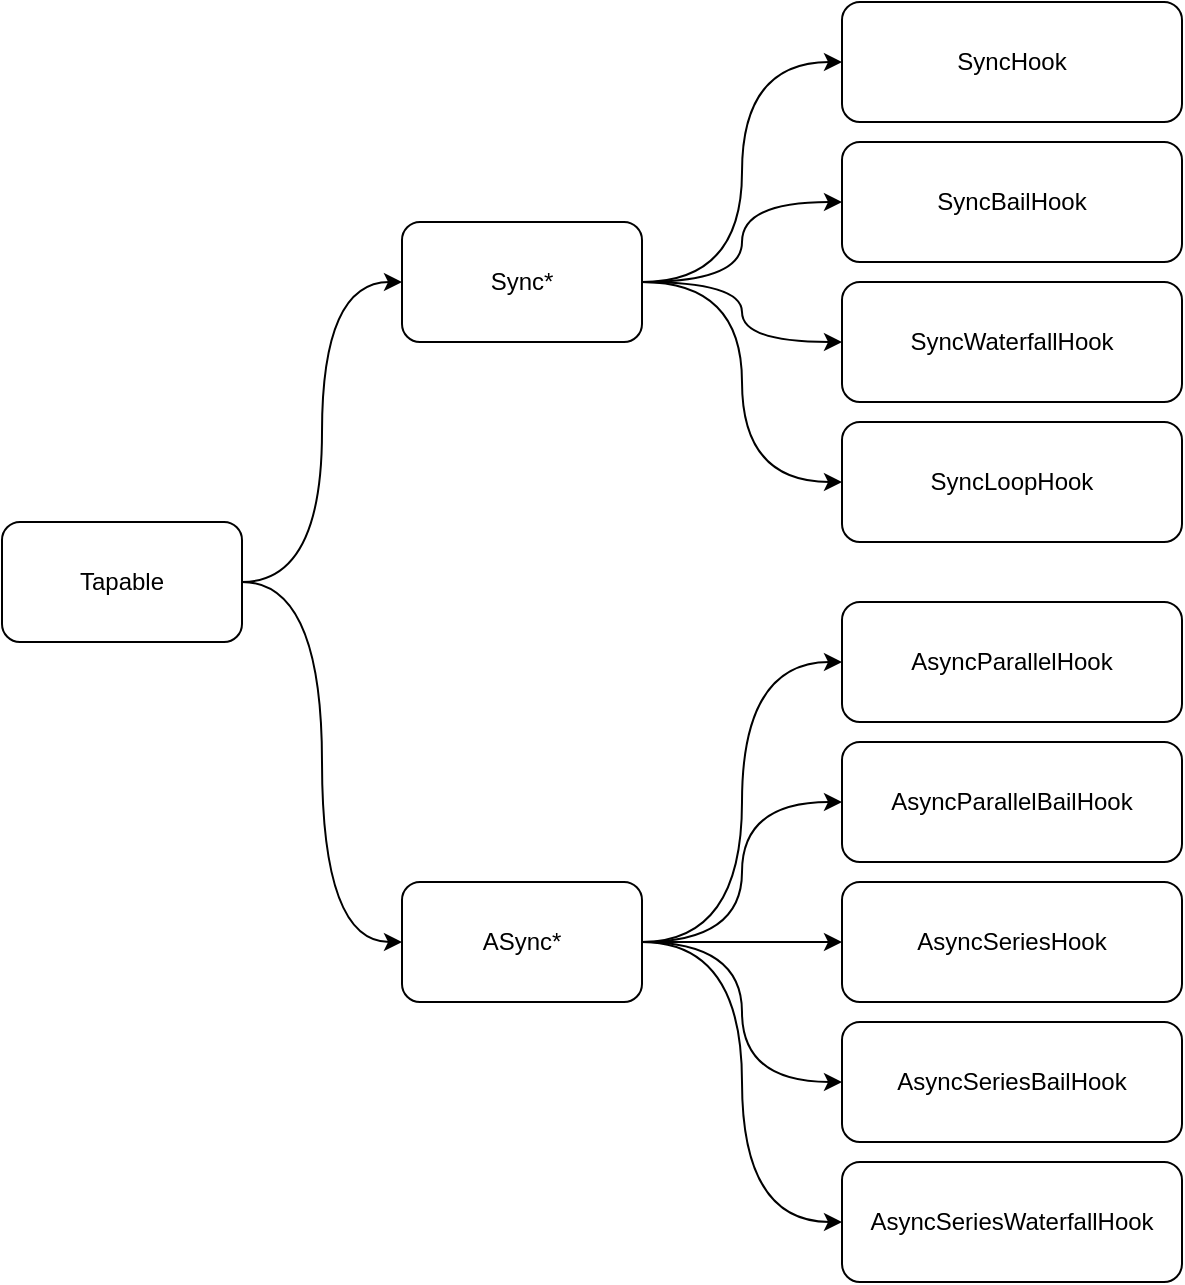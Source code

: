 <mxfile version="21.0.6" type="github">
  <diagram name="第 1 页" id="vqujADb8vxc1EECQwjmK">
    <mxGraphModel dx="1434" dy="828" grid="1" gridSize="10" guides="1" tooltips="1" connect="1" arrows="1" fold="1" page="1" pageScale="1" pageWidth="827" pageHeight="1169" math="0" shadow="0">
      <root>
        <mxCell id="0" />
        <mxCell id="1" parent="0" />
        <mxCell id="DSAzzAbBp9VcvD_q3Cqm-22" style="edgeStyle=orthogonalEdgeStyle;rounded=0;orthogonalLoop=1;jettySize=auto;html=1;exitX=1;exitY=0.5;exitDx=0;exitDy=0;entryX=0;entryY=0.5;entryDx=0;entryDy=0;curved=1;" edge="1" parent="1" source="DSAzzAbBp9VcvD_q3Cqm-1" target="DSAzzAbBp9VcvD_q3Cqm-2">
          <mxGeometry relative="1" as="geometry" />
        </mxCell>
        <mxCell id="DSAzzAbBp9VcvD_q3Cqm-23" style="edgeStyle=orthogonalEdgeStyle;rounded=0;orthogonalLoop=1;jettySize=auto;html=1;exitX=1;exitY=0.5;exitDx=0;exitDy=0;entryX=0;entryY=0.5;entryDx=0;entryDy=0;curved=1;" edge="1" parent="1" source="DSAzzAbBp9VcvD_q3Cqm-1" target="DSAzzAbBp9VcvD_q3Cqm-3">
          <mxGeometry relative="1" as="geometry" />
        </mxCell>
        <mxCell id="DSAzzAbBp9VcvD_q3Cqm-1" value="Tapable" style="rounded=1;whiteSpace=wrap;html=1;" vertex="1" parent="1">
          <mxGeometry x="30" y="410" width="120" height="60" as="geometry" />
        </mxCell>
        <mxCell id="DSAzzAbBp9VcvD_q3Cqm-13" style="edgeStyle=orthogonalEdgeStyle;rounded=0;orthogonalLoop=1;jettySize=auto;html=1;exitX=1;exitY=0.5;exitDx=0;exitDy=0;entryX=0;entryY=0.5;entryDx=0;entryDy=0;elbow=vertical;curved=1;" edge="1" parent="1" source="DSAzzAbBp9VcvD_q3Cqm-2" target="DSAzzAbBp9VcvD_q3Cqm-4">
          <mxGeometry relative="1" as="geometry" />
        </mxCell>
        <mxCell id="DSAzzAbBp9VcvD_q3Cqm-14" style="edgeStyle=orthogonalEdgeStyle;rounded=0;orthogonalLoop=1;jettySize=auto;html=1;exitX=1;exitY=0.5;exitDx=0;exitDy=0;entryX=0;entryY=0.5;entryDx=0;entryDy=0;curved=1;" edge="1" parent="1" source="DSAzzAbBp9VcvD_q3Cqm-2" target="DSAzzAbBp9VcvD_q3Cqm-5">
          <mxGeometry relative="1" as="geometry" />
        </mxCell>
        <mxCell id="DSAzzAbBp9VcvD_q3Cqm-15" style="edgeStyle=orthogonalEdgeStyle;rounded=0;orthogonalLoop=1;jettySize=auto;html=1;exitX=1;exitY=0.5;exitDx=0;exitDy=0;entryX=0;entryY=0.5;entryDx=0;entryDy=0;curved=1;" edge="1" parent="1" source="DSAzzAbBp9VcvD_q3Cqm-2" target="DSAzzAbBp9VcvD_q3Cqm-6">
          <mxGeometry relative="1" as="geometry" />
        </mxCell>
        <mxCell id="DSAzzAbBp9VcvD_q3Cqm-16" style="edgeStyle=orthogonalEdgeStyle;rounded=0;orthogonalLoop=1;jettySize=auto;html=1;exitX=1;exitY=0.5;exitDx=0;exitDy=0;entryX=0;entryY=0.5;entryDx=0;entryDy=0;curved=1;" edge="1" parent="1" source="DSAzzAbBp9VcvD_q3Cqm-2" target="DSAzzAbBp9VcvD_q3Cqm-7">
          <mxGeometry relative="1" as="geometry" />
        </mxCell>
        <mxCell id="DSAzzAbBp9VcvD_q3Cqm-2" value="Sync*" style="rounded=1;whiteSpace=wrap;html=1;" vertex="1" parent="1">
          <mxGeometry x="230" y="260" width="120" height="60" as="geometry" />
        </mxCell>
        <mxCell id="DSAzzAbBp9VcvD_q3Cqm-17" style="edgeStyle=orthogonalEdgeStyle;rounded=0;orthogonalLoop=1;jettySize=auto;html=1;exitX=1;exitY=0.5;exitDx=0;exitDy=0;entryX=0;entryY=0.5;entryDx=0;entryDy=0;curved=1;" edge="1" parent="1" source="DSAzzAbBp9VcvD_q3Cqm-3" target="DSAzzAbBp9VcvD_q3Cqm-8">
          <mxGeometry relative="1" as="geometry" />
        </mxCell>
        <mxCell id="DSAzzAbBp9VcvD_q3Cqm-18" style="edgeStyle=orthogonalEdgeStyle;rounded=0;orthogonalLoop=1;jettySize=auto;html=1;exitX=1;exitY=0.5;exitDx=0;exitDy=0;entryX=0;entryY=0.5;entryDx=0;entryDy=0;curved=1;" edge="1" parent="1" source="DSAzzAbBp9VcvD_q3Cqm-3" target="DSAzzAbBp9VcvD_q3Cqm-9">
          <mxGeometry relative="1" as="geometry" />
        </mxCell>
        <mxCell id="DSAzzAbBp9VcvD_q3Cqm-19" style="edgeStyle=orthogonalEdgeStyle;rounded=0;orthogonalLoop=1;jettySize=auto;html=1;exitX=1;exitY=0.5;exitDx=0;exitDy=0;entryX=0;entryY=0.5;entryDx=0;entryDy=0;curved=1;" edge="1" parent="1" source="DSAzzAbBp9VcvD_q3Cqm-3" target="DSAzzAbBp9VcvD_q3Cqm-10">
          <mxGeometry relative="1" as="geometry" />
        </mxCell>
        <mxCell id="DSAzzAbBp9VcvD_q3Cqm-20" style="edgeStyle=orthogonalEdgeStyle;rounded=0;orthogonalLoop=1;jettySize=auto;html=1;exitX=1;exitY=0.5;exitDx=0;exitDy=0;entryX=0;entryY=0.5;entryDx=0;entryDy=0;curved=1;" edge="1" parent="1" source="DSAzzAbBp9VcvD_q3Cqm-3" target="DSAzzAbBp9VcvD_q3Cqm-11">
          <mxGeometry relative="1" as="geometry" />
        </mxCell>
        <mxCell id="DSAzzAbBp9VcvD_q3Cqm-21" style="edgeStyle=orthogonalEdgeStyle;rounded=0;orthogonalLoop=1;jettySize=auto;html=1;exitX=1;exitY=0.5;exitDx=0;exitDy=0;entryX=0;entryY=0.5;entryDx=0;entryDy=0;curved=1;" edge="1" parent="1" source="DSAzzAbBp9VcvD_q3Cqm-3" target="DSAzzAbBp9VcvD_q3Cqm-12">
          <mxGeometry relative="1" as="geometry" />
        </mxCell>
        <mxCell id="DSAzzAbBp9VcvD_q3Cqm-3" value="ASync*" style="rounded=1;whiteSpace=wrap;html=1;" vertex="1" parent="1">
          <mxGeometry x="230" y="590" width="120" height="60" as="geometry" />
        </mxCell>
        <mxCell id="DSAzzAbBp9VcvD_q3Cqm-4" value="&lt;div&gt;SyncHook&lt;/div&gt;" style="rounded=1;whiteSpace=wrap;html=1;" vertex="1" parent="1">
          <mxGeometry x="450" y="150" width="170" height="60" as="geometry" />
        </mxCell>
        <mxCell id="DSAzzAbBp9VcvD_q3Cqm-5" value="SyncBailHook" style="rounded=1;whiteSpace=wrap;html=1;" vertex="1" parent="1">
          <mxGeometry x="450" y="220" width="170" height="60" as="geometry" />
        </mxCell>
        <mxCell id="DSAzzAbBp9VcvD_q3Cqm-6" value="SyncWaterfallHook" style="rounded=1;whiteSpace=wrap;html=1;" vertex="1" parent="1">
          <mxGeometry x="450" y="290" width="170" height="60" as="geometry" />
        </mxCell>
        <mxCell id="DSAzzAbBp9VcvD_q3Cqm-7" value="SyncLoopHook" style="rounded=1;whiteSpace=wrap;html=1;" vertex="1" parent="1">
          <mxGeometry x="450" y="360" width="170" height="60" as="geometry" />
        </mxCell>
        <mxCell id="DSAzzAbBp9VcvD_q3Cqm-8" value="&lt;div style=&quot;border-color: var(--border-color);&quot;&gt;AsyncParallelHook&lt;/div&gt;" style="rounded=1;whiteSpace=wrap;html=1;" vertex="1" parent="1">
          <mxGeometry x="450" y="450" width="170" height="60" as="geometry" />
        </mxCell>
        <mxCell id="DSAzzAbBp9VcvD_q3Cqm-9" value="&lt;div style=&quot;border-color: var(--border-color);&quot;&gt;&lt;span style=&quot;background-color: initial;&quot;&gt;AsyncParallelBailHook&lt;/span&gt;&lt;br&gt;&lt;/div&gt;" style="rounded=1;whiteSpace=wrap;html=1;" vertex="1" parent="1">
          <mxGeometry x="450" y="520" width="170" height="60" as="geometry" />
        </mxCell>
        <mxCell id="DSAzzAbBp9VcvD_q3Cqm-10" value="&lt;div style=&quot;border-color: var(--border-color);&quot;&gt;&lt;span style=&quot;background-color: initial;&quot;&gt;AsyncSeriesHook&lt;/span&gt;&lt;/div&gt;" style="rounded=1;whiteSpace=wrap;html=1;" vertex="1" parent="1">
          <mxGeometry x="450" y="590" width="170" height="60" as="geometry" />
        </mxCell>
        <mxCell id="DSAzzAbBp9VcvD_q3Cqm-11" value="&lt;div style=&quot;border-color: var(--border-color);&quot;&gt;AsyncSeriesBailHook&lt;/div&gt;" style="rounded=1;whiteSpace=wrap;html=1;" vertex="1" parent="1">
          <mxGeometry x="450" y="660" width="170" height="60" as="geometry" />
        </mxCell>
        <mxCell id="DSAzzAbBp9VcvD_q3Cqm-12" value="AsyncSeriesWaterfallHook" style="rounded=1;whiteSpace=wrap;html=1;" vertex="1" parent="1">
          <mxGeometry x="450" y="730" width="170" height="60" as="geometry" />
        </mxCell>
      </root>
    </mxGraphModel>
  </diagram>
</mxfile>
